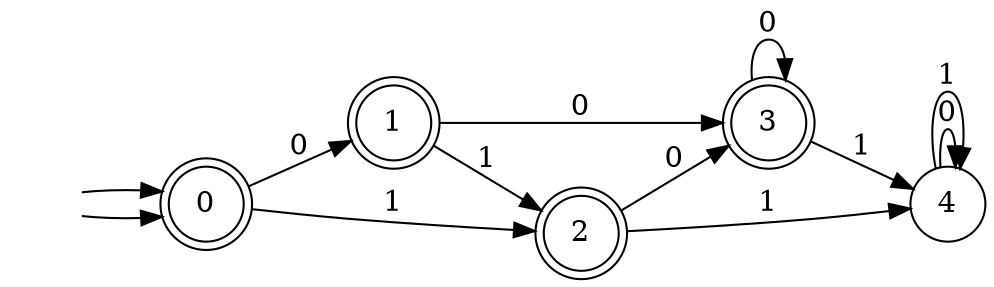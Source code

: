 digraph finite_state_machine {
	rankdir=LR size="8,5"
	node [shape=doublecircle]
	0
	1
	2
	3
	node [shape=circle]
	"" [style=invis]
	"" -> 0
	0 -> 1 [label=0]
	"" [style=invis]
	"" -> 0
	0 -> 2 [label=1]
	1 -> 3 [label=0]
	1 -> 2 [label=1]
	2 -> 3 [label=0]
	2 -> 4 [label=1]
	3 -> 3 [label=0]
	3 -> 4 [label=1]
	4 -> 4 [label=0]
	4 -> 4 [label=1]
}
